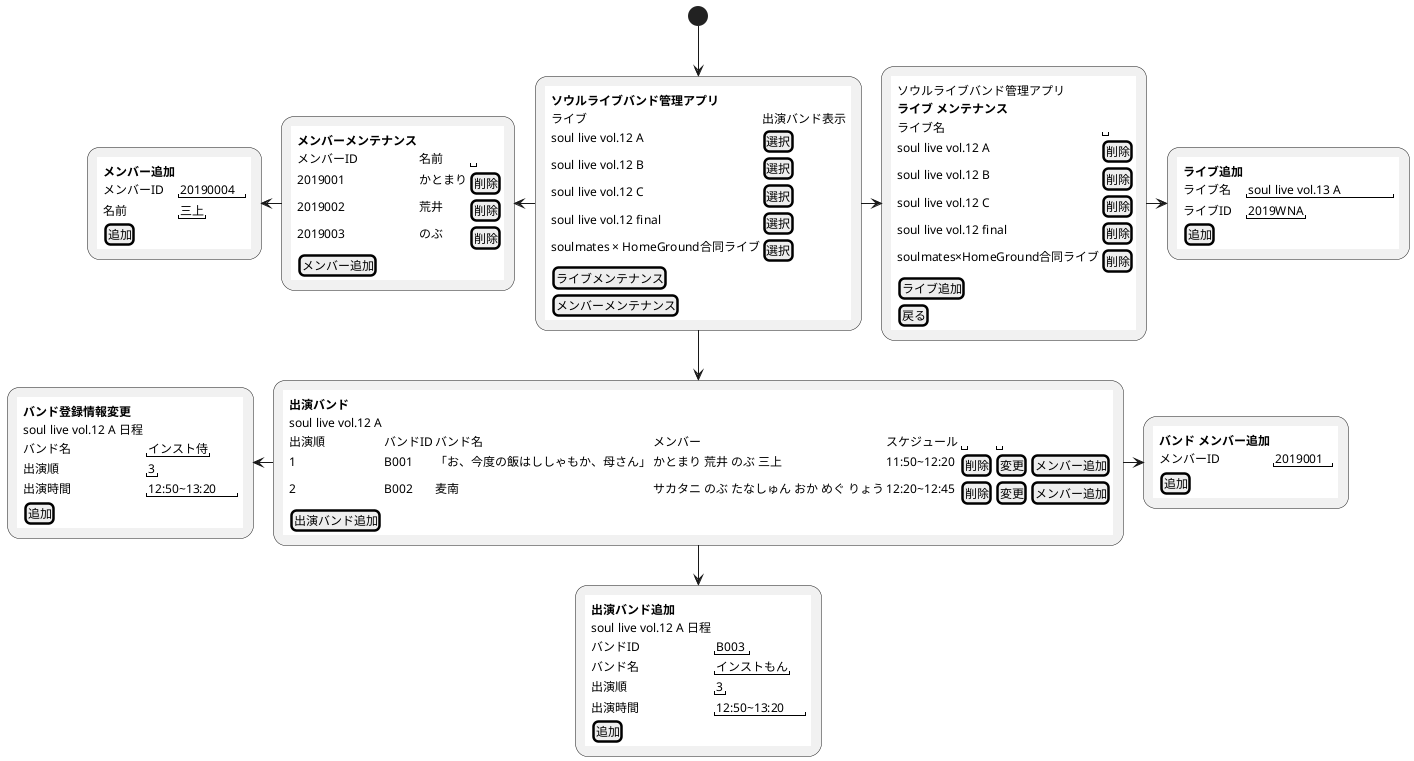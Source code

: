 @startuml name
(*) -->"
{{
    salt
    {
        <b>ソウルライブバンド管理アプリ
        ライブ|出演バンド表示
        soul live vol.12 A|[選択]
        soul live vol.12 B|[選択]
        soul live vol.12 C|[選択]
        soul live vol.12 final|[選択]
        soulmates × HomeGround合同ライブ|[選択]
        [ライブメンテナンス]
        [メンバーメンテナンス]
    }
}}
" as home

home -down->"
{{
    salt
    {
        <b>出演バンド
        soul live vol.12 A
        出演順|バンドID|バンド名|メンバー|スケジュール|""|""
        1|B001|「お、今度の飯はししゃもか、母さん」|かとまり 荒井 のぶ 三上|11:50~12:20|[削除]|[変更]|[メンバー追加]
        2|B002|麦南|サカタニ のぶ たなしゅん おか めぐ りょう|12:20~12:45|[削除]|[変更]|[メンバー追加]
        [出演バンド追加]
    }
}}
" as show_band

show_band -down->"
{{
    salt
    {
        <b>出演バンド追加
        soul live vol.12 A 日程
        バンドID|"B003"
        バンド名|"インストもん"
        出演順|"3"
        出演時間|"12:50~13:20"
        [追加]
    }
}}
" as insert_band_for_live

show_band -left->"
{{
    salt
    {
        <b>バンド登録情報変更
        soul live vol.12 A 日程
        バンド名|"インスト侍"
        出演順|"3"
        出演時間|"12:50~13:20"
        [追加]
    }
}}
" as update_band_for_live

show_band -right->"
{{
    salt
    {
        <b>バンド メンバー追加
        メンバーID|"2019001"
        [追加]
    }
}}
" as formation_member

home -right->"
{{
    salt
    {
        ソウルライブバンド管理アプリ
        <b>ライブ メンテナンス
        ライブ名|""
        soul live vol.12 A|[削除]
        soul live vol.12 B|[削除]
        soul live vol.12 C|[削除]
        soul live vol.12 final|[削除]
        soulmates×HomeGround合同ライブ|[削除]
        [ライブ追加]
        [戻る]
    }
}}
" as live_mentenance

live_mentenance ->"
{{
    salt
    {
        <b>ライブ追加
        ライブ名|"soul live vol.13 A"
        ライブID|"2019WNA"
        [追加]
    }
}}
" as insert_live

home -left->"
{{
    salt
    {
        <b>メンバーメンテナンス
        メンバーID|名前|""
        2019001|かとまり|[削除]
        2019002|荒井|[削除]
        2019003|のぶ|[削除]
        [メンバー追加]
    }
}}
" as mentenance_member

mentenance_member -left->"
{{
    salt
    {
        <b>メンバー追加
        メンバーID|"20190004"
        名前|"三上"
        [追加]
    }
}}
" as insert_member

@enduml